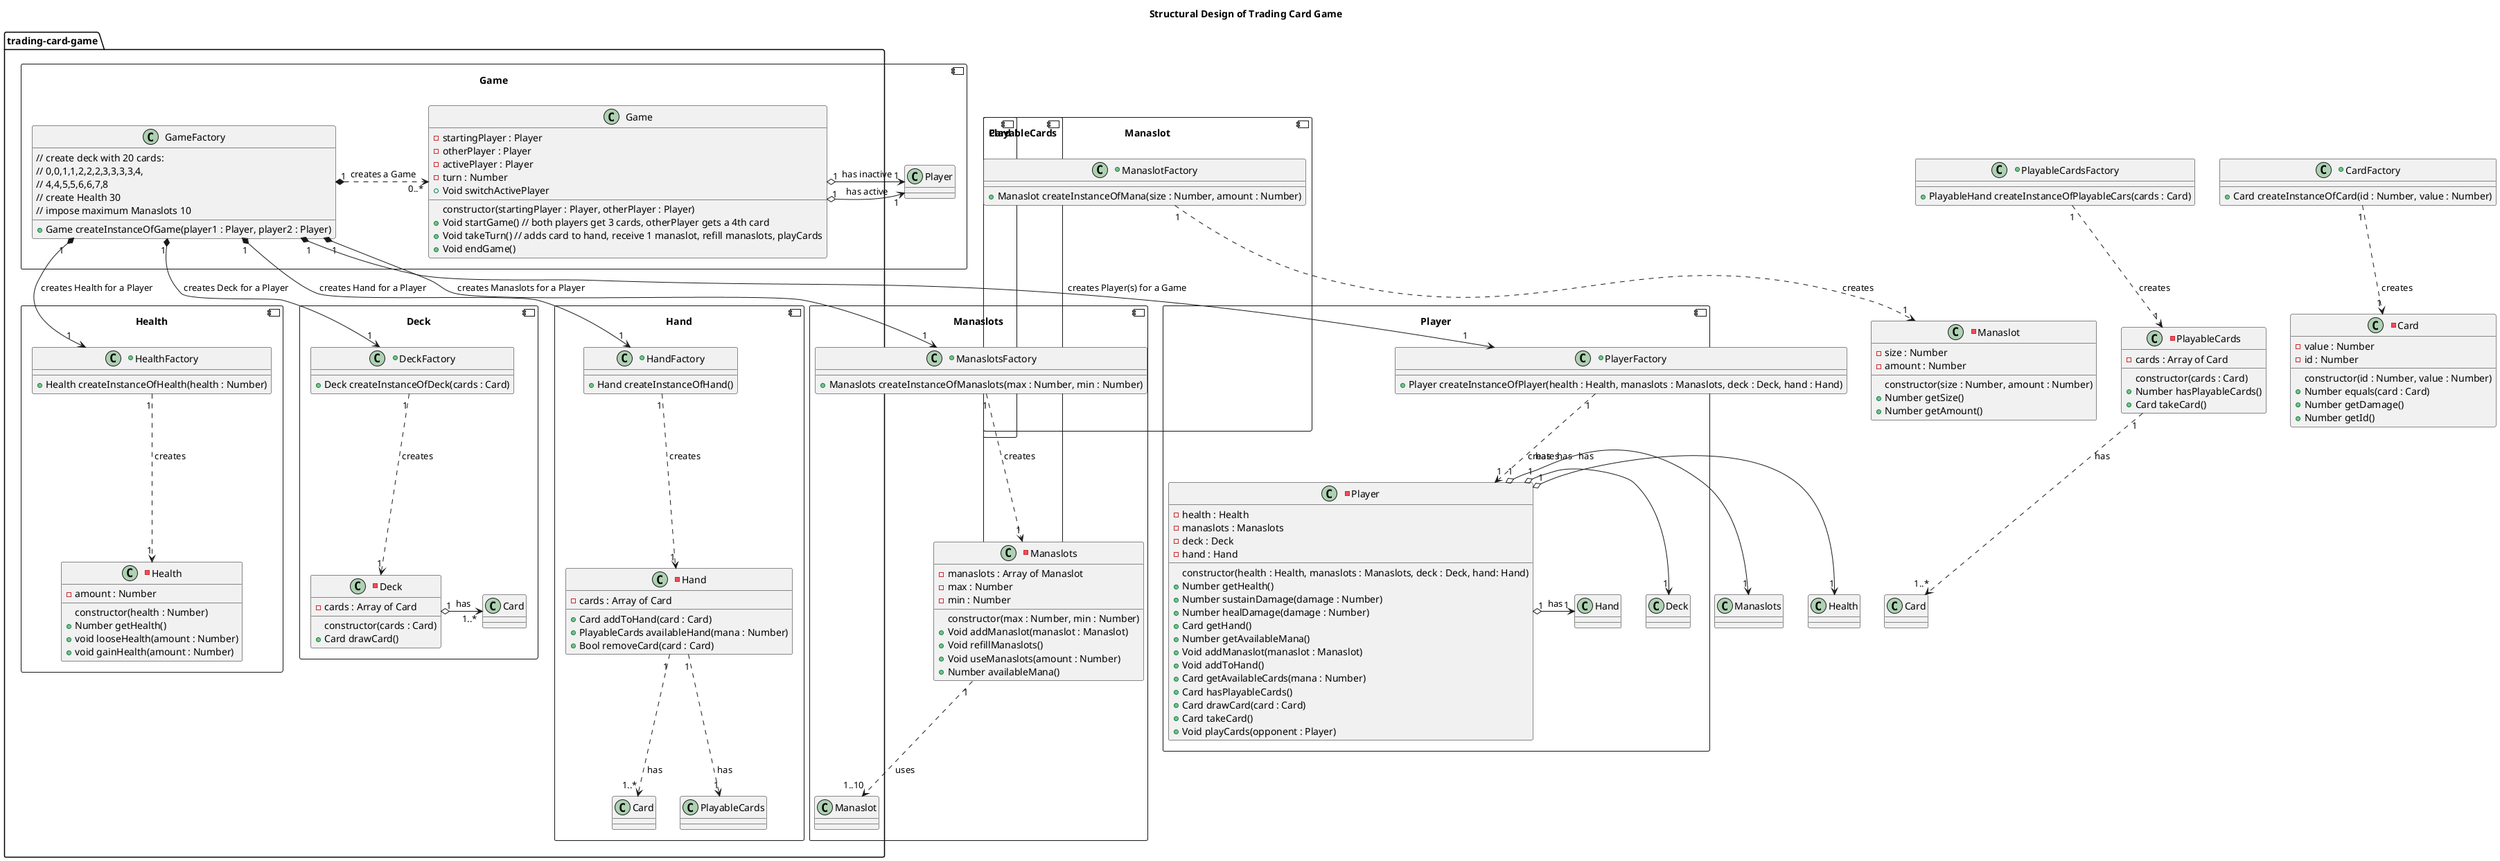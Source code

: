 @startuml
title Structural Design of Trading Card Game
package "trading-card-game" {

  component "Health" {
    +class HealthFactory {
      +Health createInstanceOfHealth(health : Number)
    }
    -class Health {
      constructor(health : Number)
      -amount : Number
      +Number getHealth()
      +void looseHealth(amount : Number)
      +void gainHealth(amount : Number)
    }
    HealthFactory "1" ..> "1" Health : " creates"
  }

  component "Card" {
      +class CardFactory {
        +Card createInstanceOfCard(id : Number, value : Number)
      }
      -class Card {
        constructor(id : Number, value : Number)
        -value : Number
        -id : Number
        +Number equals(card : Card)
        +Number getDamage()
        +Number getId()
      }
      CardFactory "1" ..> "1" Card : " creates"
  }

  component "Deck" {
      +class DeckFactory {
        +Deck createInstanceOfDeck(cards : Card)
      }
      -class Deck {
        constructor(cards : Card)
        -cards : Array of Card
        +Card drawCard()
      }
      DeckFactory "1" ..> "1" Deck : " creates"
      Deck "1" o-> "1..*" Card : " has"
  }

  component "Hand" {
      +class HandFactory {
        +Hand createInstanceOfHand()
      }
      -class Hand {
        -cards : Array of Card
        +Card addToHand(card : Card)
        +PlayableCards availableHand(mana : Number)
        +Bool removeCard(card : Card)
      }
      HandFactory "1" ..> "1" Hand : " creates"
      Hand "1" ..> "1..*" Card : " has"
      Hand "1" ..> "1" PlayableCards : " has"
  }

  component "PlayableCards" {
      +class PlayableCardsFactory {
        +PlayableHand createInstanceOfPlayableCars(cards : Card)
      }
      -class PlayableCards {
        constructor(cards : Card)
        -cards : Array of Card
        +Number hasPlayableCards()
        +Card takeCard()
      }
      PlayableCardsFactory "1" ..> "1" PlayableCards : " creates"
      PlayableCards "1" ..> "1..*" Card : " has"
  }

  component "Manaslot" {
    +class ManaslotFactory {
      +Manaslot createInstanceOfMana(size : Number, amount : Number)
    }
    -class Manaslot {
      constructor(size : Number, amount : Number)
      -size : Number
      -amount : Number
      +Number getSize()
      +Number getAmount()
    }
    ManaslotFactory "1" ..> "1" Manaslot : " creates"
  }

  component "Manaslots" {
    +class ManaslotsFactory {
      +Manaslots createInstanceOfManaslots(max : Number, min : Number)
    }
    -class Manaslots {
      constructor(max : Number, min : Number)
      -manaslots : Array of Manaslot
      -max : Number
      -min : Number
      +Void addManaslot(manaslot : Manaslot)
      +Void refillManaslots()
      +Void useManaslots(amount : Number)
      +Number availableMana()
    }
    ManaslotsFactory "1" ..> "1" Manaslots : " creates"
    Manaslots "1" ..> "1..10" Manaslot : " uses"
  }

  component "Player" {
    +class PlayerFactory {
      +Player createInstanceOfPlayer(health : Health, manaslots : Manaslots, deck : Deck, hand : Hand)
    }
    -class Player {
      constructor(health : Health, manaslots : Manaslots, deck : Deck, hand: Hand)
      -health : Health
      -manaslots : Manaslots
      -deck : Deck
      -hand : Hand
      +Number getHealth()
      +Number sustainDamage(damage : Number)
      +Number healDamage(damage : Number)
      +Card getHand()
      +Number getAvailableMana()
      +Void addManaslot(manaslot : Manaslot)
      +Void addToHand()
      +Card getAvailableCards(mana : Number)
      +Card hasPlayableCards()
      +Card drawCard(card : Card)
      +Card takeCard()
      +Void playCards(opponent : Player)
    }
    PlayerFactory "1" ..> "1" Player : " creates"
    Player "1" o-> "1" Health : " has"
    Player "1" o-> "1" Manaslots : " has"
    Player "1" o-> "1" Deck : " has"
    Player "1" o-> "1" Hand : " has"
  }

  component "Game" {
    class GameFactory {
      +Game createInstanceOfGame(player1 : Player, player2 : Player)
      // create deck with 20 cards:
      // 0,0,1,1,2,2,2,3,3,3,3,4,
      // 4,4,5,5,6,6,7,8
      // create Health 30
      // impose maximum Manaslots 10
    }
    class Game {
      constructor(startingPlayer : Player, otherPlayer : Player)
      -startingPlayer : Player
      -otherPlayer : Player
      -activePlayer : Player
      -turn : Number
      +Void startGame() // both players get 3 cards, otherPlayer gets a 4th card
      +Void takeTurn() // adds card to hand, receive 1 manaslot, refill manaslots, playCards
      +Void switchActivePlayer
      +Void endGame()
    }
    GameFactory "1" *--> "1" HealthFactory : " creates Health for a Player"
    GameFactory "1" *--> "1" DeckFactory : " creates Deck for a Player"
    GameFactory "1" *--> "1" ManaslotsFactory : " creates Manaslots for a Player"
    GameFactory "1" *--> "1" HandFactory : " creates Hand for a Player"
    GameFactory "1" *--> "1" PlayerFactory : " creates Player(s) for a Game"
    GameFactory "1" *.> "0..*" Game : " creates a Game"
    Game "1" o-> "1" Player : " has active"
    Game "1" o-> "1" Player : " has inactive"
  }
}
@enduml
